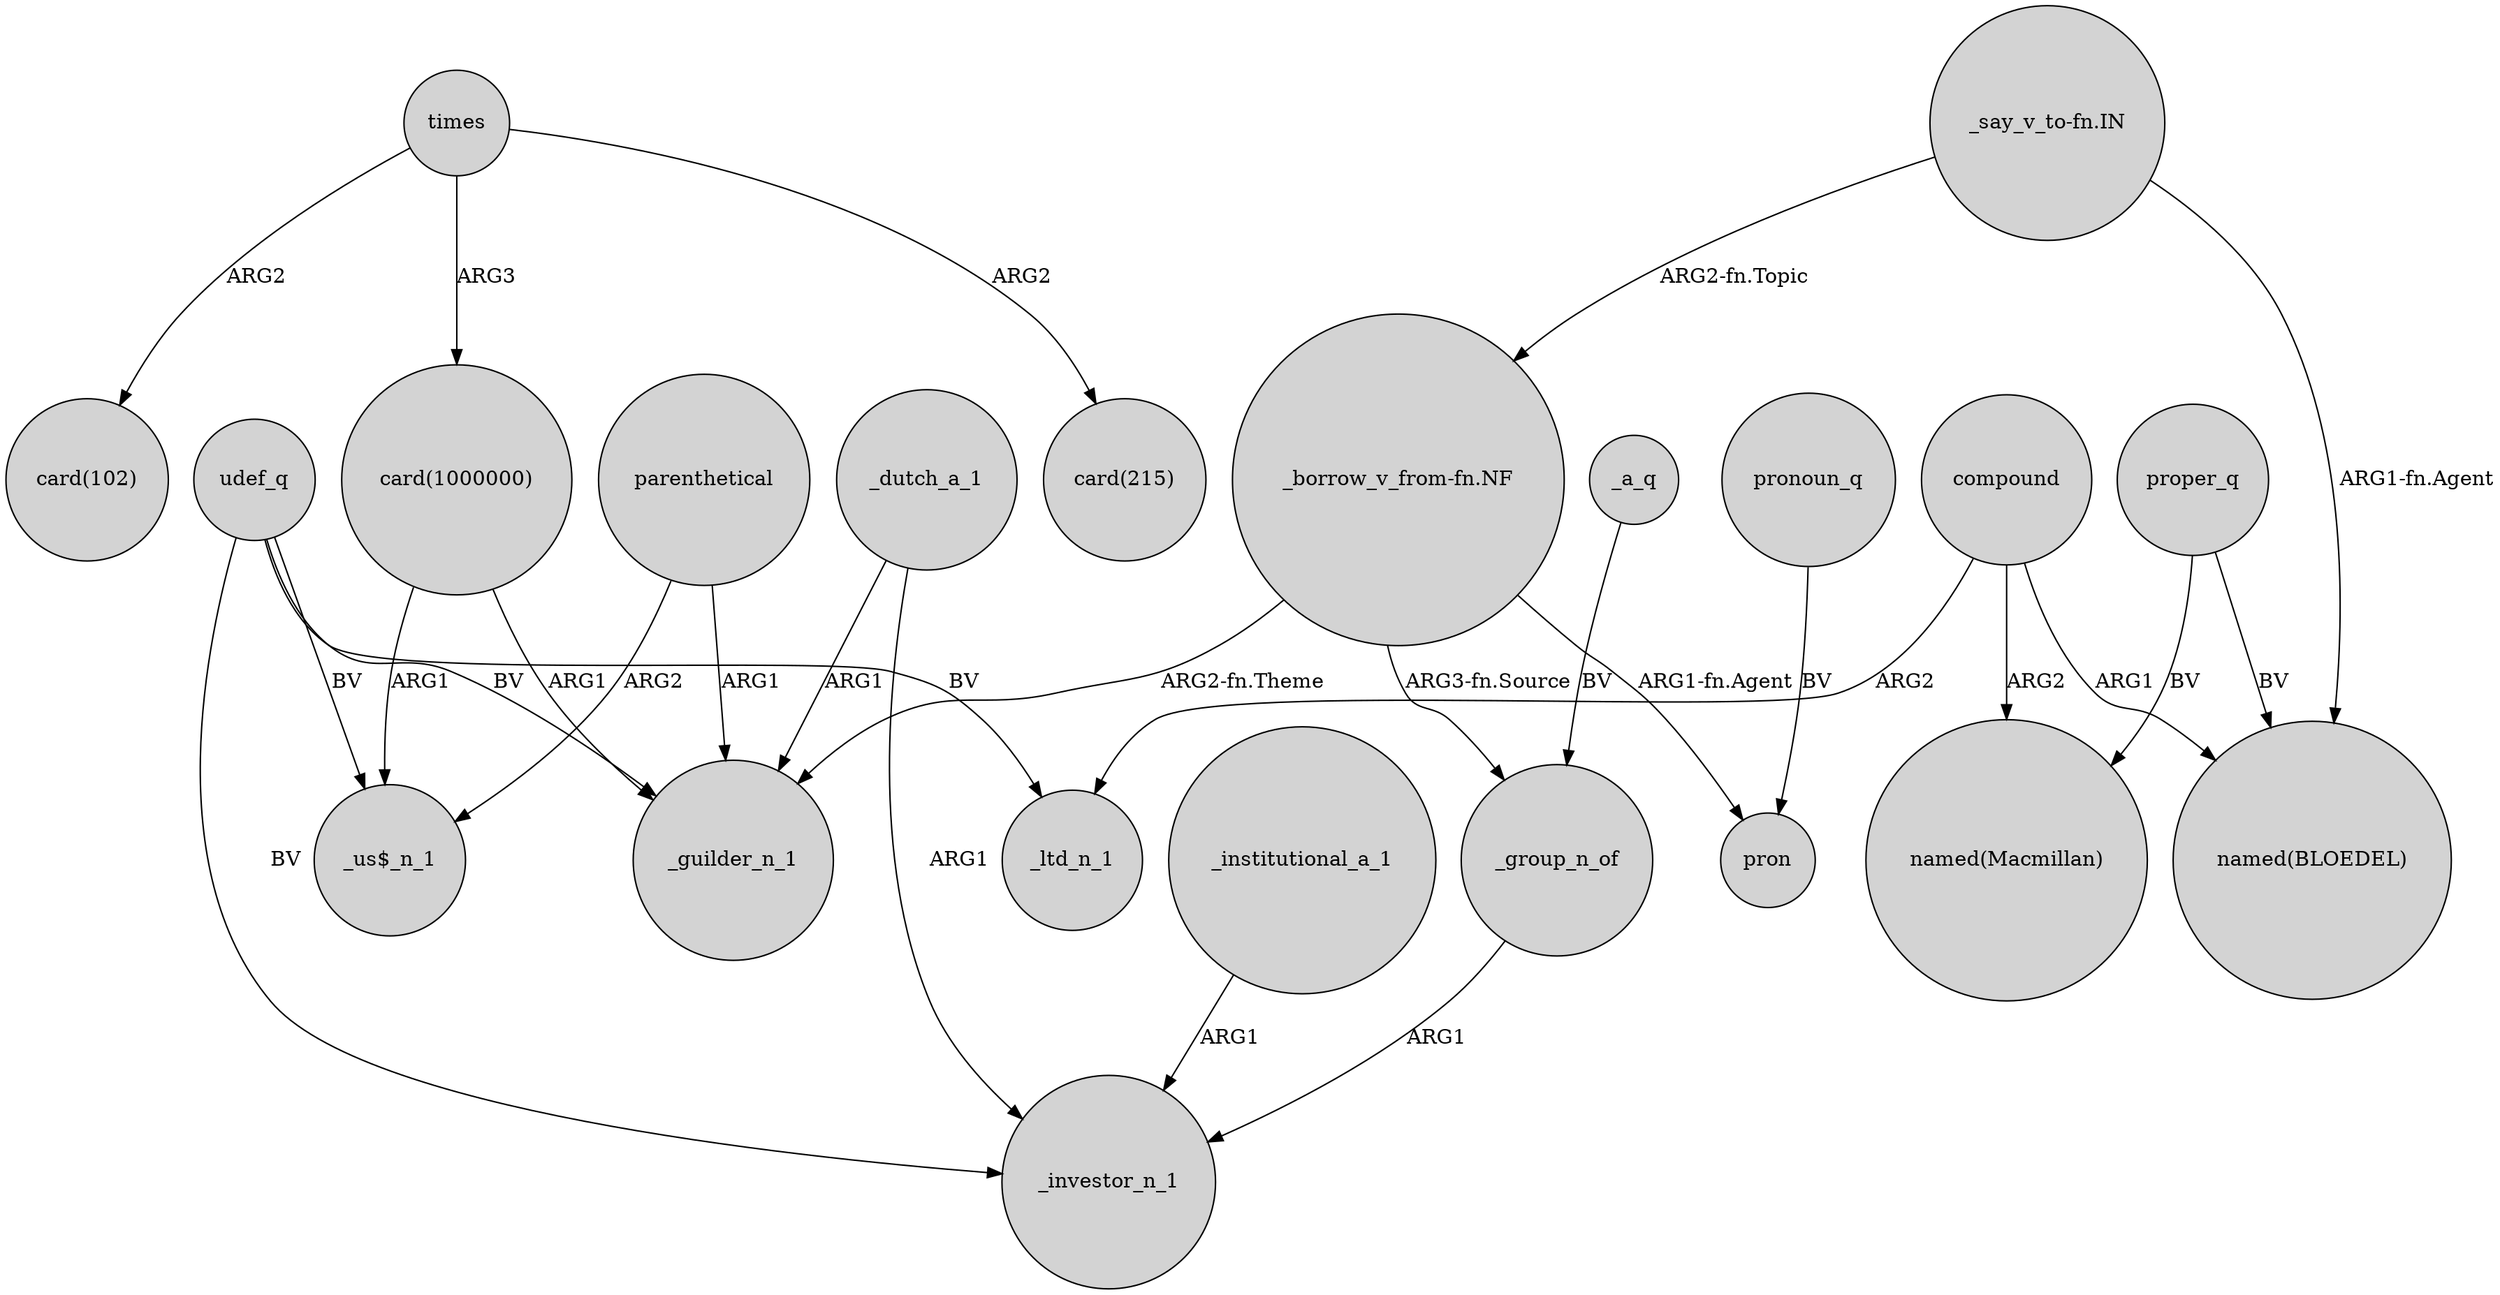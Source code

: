 digraph {
	node [shape=circle style=filled]
	times -> "card(102)" [label=ARG2]
	parenthetical -> _guilder_n_1 [label=ARG1]
	compound -> "named(BLOEDEL)" [label=ARG1]
	udef_q -> _investor_n_1 [label=BV]
	udef_q -> "_us$_n_1" [label=BV]
	_dutch_a_1 -> _guilder_n_1 [label=ARG1]
	_group_n_of -> _investor_n_1 [label=ARG1]
	proper_q -> "named(BLOEDEL)" [label=BV]
	"_say_v_to-fn.IN" -> "named(BLOEDEL)" [label="ARG1-fn.Agent"]
	proper_q -> "named(Macmillan)" [label=BV]
	udef_q -> _guilder_n_1 [label=BV]
	pronoun_q -> pron [label=BV]
	"_borrow_v_from-fn.NF" -> _group_n_of [label="ARG3-fn.Source"]
	times -> "card(1000000)" [label=ARG3]
	"card(1000000)" -> _guilder_n_1 [label=ARG1]
	_dutch_a_1 -> _investor_n_1 [label=ARG1]
	_institutional_a_1 -> _investor_n_1 [label=ARG1]
	parenthetical -> "_us$_n_1" [label=ARG2]
	"_borrow_v_from-fn.NF" -> pron [label="ARG1-fn.Agent"]
	compound -> _ltd_n_1 [label=ARG2]
	_a_q -> _group_n_of [label=BV]
	compound -> "named(Macmillan)" [label=ARG2]
	times -> "card(215)" [label=ARG2]
	udef_q -> _ltd_n_1 [label=BV]
	"card(1000000)" -> "_us$_n_1" [label=ARG1]
	"_say_v_to-fn.IN" -> "_borrow_v_from-fn.NF" [label="ARG2-fn.Topic"]
	"_borrow_v_from-fn.NF" -> _guilder_n_1 [label="ARG2-fn.Theme"]
}
